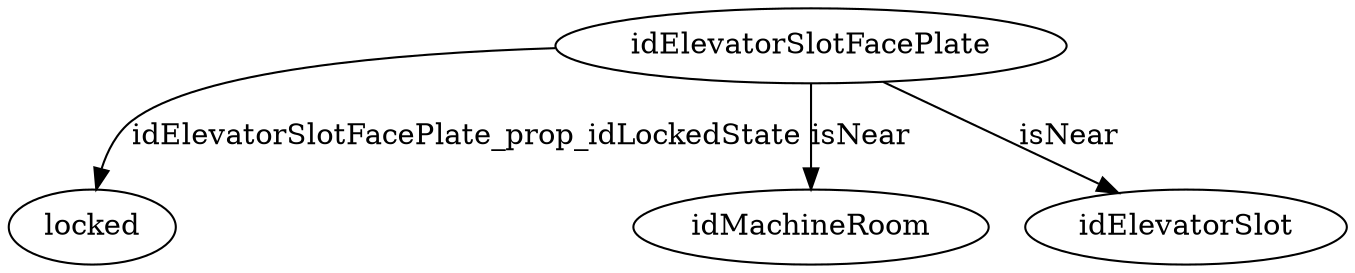 strict digraph  {
idElevatorSlotFacePlate [node_type=entity_node];
locked [node_type=property_node];
idMachineRoom [node_type=entity_node];
idElevatorSlot [node_type=entity_node];
idElevatorSlotFacePlate -> locked  [edge_type=property, label=idElevatorSlotFacePlate_prop_idLockedState];
idElevatorSlotFacePlate -> idMachineRoom  [edge_type=relationship, label=isNear];
idElevatorSlotFacePlate -> idElevatorSlot  [edge_type=relationship, label=isNear];
}
